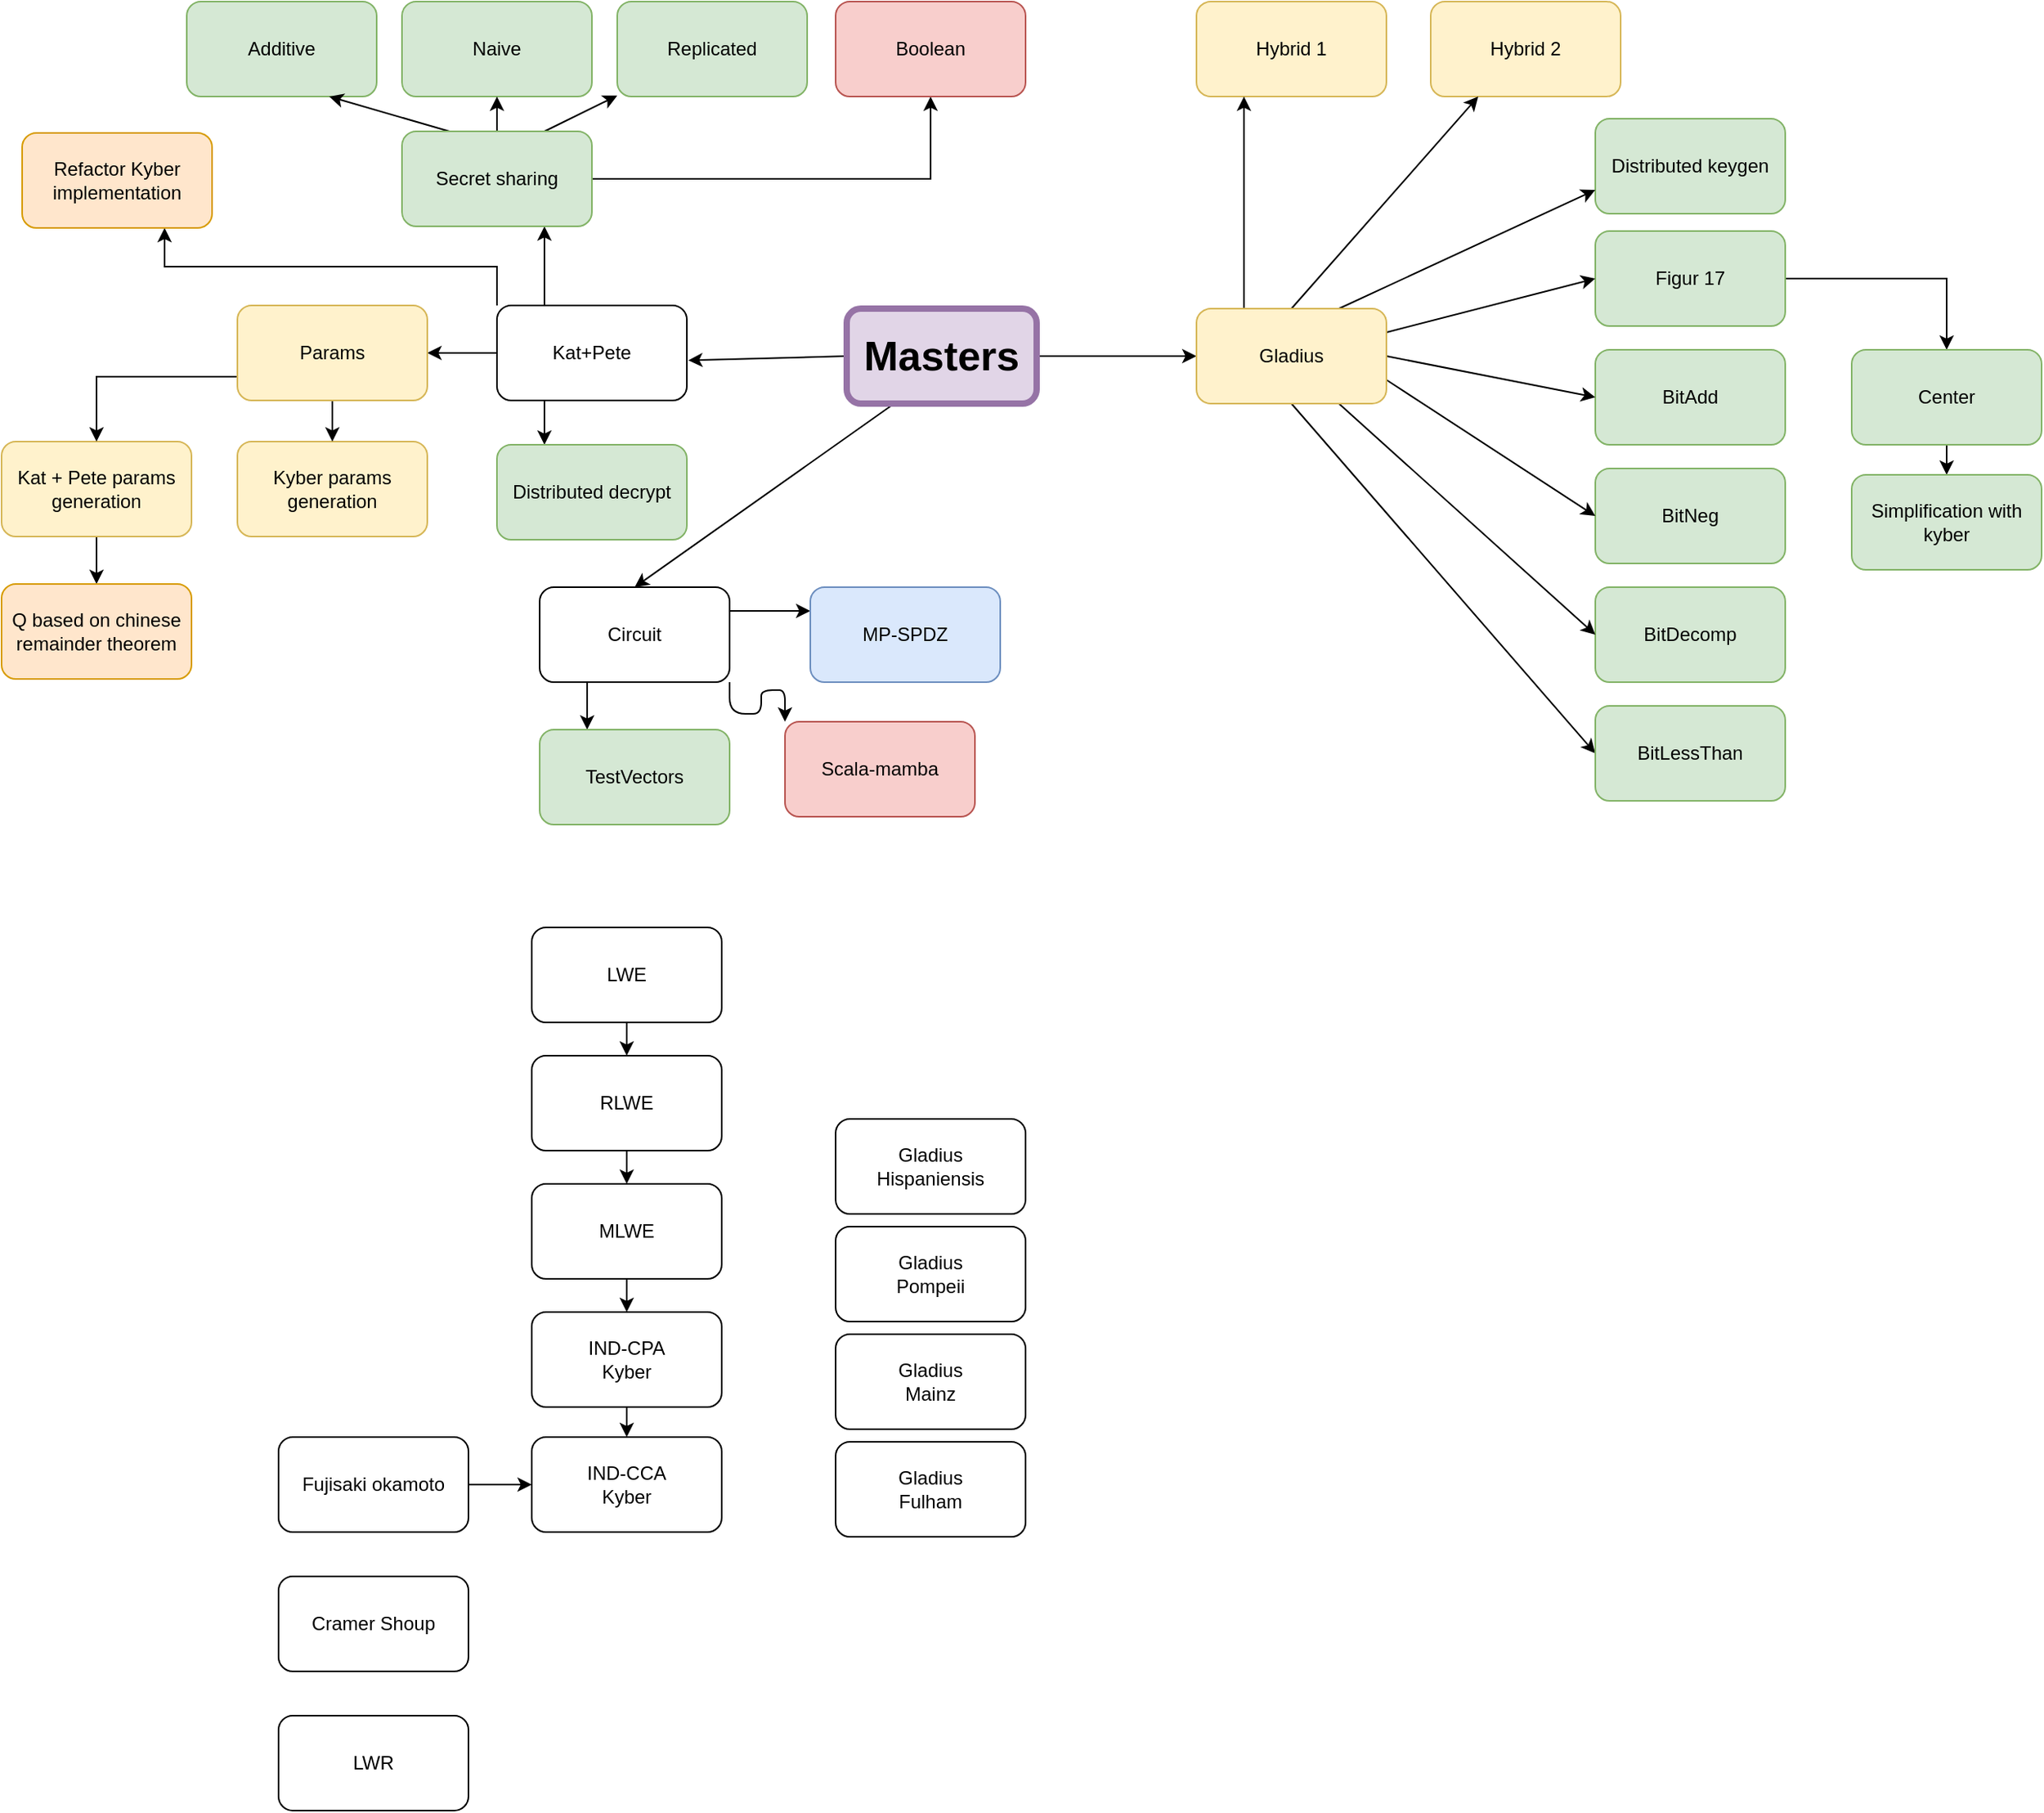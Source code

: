 <mxfile version="21.0.2" type="github">
  <diagram name="Page-1" id="hLuPmDGO4PXkCt97cyZo">
    <mxGraphModel dx="2073" dy="798" grid="0" gridSize="10" guides="1" tooltips="1" connect="1" arrows="1" fold="1" page="1" pageScale="1" pageWidth="827" pageHeight="1169" background="#FFFFFF" math="0" shadow="0">
      <root>
        <mxCell id="0" />
        <mxCell id="1" parent="0" />
        <mxCell id="O7RyFbMv_qGXEK2Rhbus-43" style="rounded=0;orthogonalLoop=1;jettySize=auto;html=1;exitX=0;exitY=0.5;exitDx=0;exitDy=0;entryX=1.007;entryY=0.578;entryDx=0;entryDy=0;entryPerimeter=0;labelBackgroundColor=none;fontColor=default;" parent="1" source="O7RyFbMv_qGXEK2Rhbus-1" target="O7RyFbMv_qGXEK2Rhbus-2" edge="1">
          <mxGeometry relative="1" as="geometry" />
        </mxCell>
        <mxCell id="O7RyFbMv_qGXEK2Rhbus-44" style="edgeStyle=orthogonalEdgeStyle;rounded=0;orthogonalLoop=1;jettySize=auto;html=1;exitX=1;exitY=0.5;exitDx=0;exitDy=0;entryX=0;entryY=0.5;entryDx=0;entryDy=0;labelBackgroundColor=none;fontColor=default;" parent="1" source="O7RyFbMv_qGXEK2Rhbus-1" target="O7RyFbMv_qGXEK2Rhbus-10" edge="1">
          <mxGeometry relative="1" as="geometry" />
        </mxCell>
        <mxCell id="O7RyFbMv_qGXEK2Rhbus-52" style="edgeStyle=none;rounded=0;orthogonalLoop=1;jettySize=auto;html=1;exitX=0.25;exitY=1;exitDx=0;exitDy=0;entryX=0.5;entryY=0;entryDx=0;entryDy=0;strokeColor=default;" parent="1" source="O7RyFbMv_qGXEK2Rhbus-1" target="O7RyFbMv_qGXEK2Rhbus-45" edge="1">
          <mxGeometry relative="1" as="geometry" />
        </mxCell>
        <mxCell id="O7RyFbMv_qGXEK2Rhbus-1" value="Masters" style="rounded=1;whiteSpace=wrap;html=1;strokeWidth=4;labelBackgroundColor=none;fillColor=#e1d5e7;strokeColor=#9673a6;fontSize=26;fontStyle=1" parent="1" vertex="1">
          <mxGeometry x="517" y="268" width="120" height="60" as="geometry" />
        </mxCell>
        <mxCell id="O7RyFbMv_qGXEK2Rhbus-19" style="edgeStyle=orthogonalEdgeStyle;rounded=0;orthogonalLoop=1;jettySize=auto;html=1;exitX=0.25;exitY=0;exitDx=0;exitDy=0;entryX=0.75;entryY=1;entryDx=0;entryDy=0;labelBackgroundColor=none;fontColor=default;" parent="1" source="O7RyFbMv_qGXEK2Rhbus-2" target="O7RyFbMv_qGXEK2Rhbus-18" edge="1">
          <mxGeometry relative="1" as="geometry" />
        </mxCell>
        <mxCell id="O7RyFbMv_qGXEK2Rhbus-25" style="edgeStyle=orthogonalEdgeStyle;rounded=0;orthogonalLoop=1;jettySize=auto;html=1;exitX=0.25;exitY=1;exitDx=0;exitDy=0;entryX=0.25;entryY=0;entryDx=0;entryDy=0;labelBackgroundColor=none;fontColor=default;" parent="1" source="O7RyFbMv_qGXEK2Rhbus-2" target="O7RyFbMv_qGXEK2Rhbus-14" edge="1">
          <mxGeometry relative="1" as="geometry" />
        </mxCell>
        <mxCell id="O7RyFbMv_qGXEK2Rhbus-28" style="edgeStyle=orthogonalEdgeStyle;rounded=0;orthogonalLoop=1;jettySize=auto;html=1;exitX=0;exitY=0.5;exitDx=0;exitDy=0;entryX=1;entryY=0.5;entryDx=0;entryDy=0;labelBackgroundColor=none;fontColor=default;" parent="1" source="O7RyFbMv_qGXEK2Rhbus-2" target="O7RyFbMv_qGXEK2Rhbus-13" edge="1">
          <mxGeometry relative="1" as="geometry" />
        </mxCell>
        <mxCell id="rG0fGKiEzPB-lKTurPGn-4" style="edgeStyle=orthogonalEdgeStyle;rounded=0;orthogonalLoop=1;jettySize=auto;html=1;exitX=0;exitY=0;exitDx=0;exitDy=0;entryX=0.75;entryY=1;entryDx=0;entryDy=0;" parent="1" source="O7RyFbMv_qGXEK2Rhbus-2" target="rG0fGKiEzPB-lKTurPGn-5" edge="1">
          <mxGeometry relative="1" as="geometry">
            <mxPoint x="97" y="226" as="targetPoint" />
          </mxGeometry>
        </mxCell>
        <mxCell id="O7RyFbMv_qGXEK2Rhbus-2" value="&lt;div&gt;Kat+Pete&lt;/div&gt;" style="rounded=1;whiteSpace=wrap;html=1;labelBackgroundColor=none;" parent="1" vertex="1">
          <mxGeometry x="296" y="266" width="120" height="60" as="geometry" />
        </mxCell>
        <mxCell id="O7RyFbMv_qGXEK2Rhbus-3" value="BitDecomp" style="rounded=1;whiteSpace=wrap;html=1;labelBackgroundColor=none;fillColor=#d5e8d4;strokeColor=#82b366;" parent="1" vertex="1">
          <mxGeometry x="990" y="444" width="120" height="60" as="geometry" />
        </mxCell>
        <mxCell id="O7RyFbMv_qGXEK2Rhbus-4" value="BitNeg" style="rounded=1;whiteSpace=wrap;html=1;labelBackgroundColor=none;fillColor=#d5e8d4;strokeColor=#82b366;" parent="1" vertex="1">
          <mxGeometry x="990" y="369" width="120" height="60" as="geometry" />
        </mxCell>
        <mxCell id="O7RyFbMv_qGXEK2Rhbus-5" value="BitAdd" style="rounded=1;whiteSpace=wrap;html=1;labelBackgroundColor=none;fillColor=#d5e8d4;strokeColor=#82b366;" parent="1" vertex="1">
          <mxGeometry x="990" y="294" width="120" height="60" as="geometry" />
        </mxCell>
        <mxCell id="O7RyFbMv_qGXEK2Rhbus-41" style="edgeStyle=orthogonalEdgeStyle;rounded=0;orthogonalLoop=1;jettySize=auto;html=1;exitX=1;exitY=0.5;exitDx=0;exitDy=0;entryX=0.5;entryY=0;entryDx=0;entryDy=0;labelBackgroundColor=none;fontColor=default;fillColor=#d5e8d4;strokeColor=#000000;" parent="1" source="O7RyFbMv_qGXEK2Rhbus-6" target="O7RyFbMv_qGXEK2Rhbus-30" edge="1">
          <mxGeometry relative="1" as="geometry" />
        </mxCell>
        <mxCell id="O7RyFbMv_qGXEK2Rhbus-6" value="Figur 17" style="rounded=1;whiteSpace=wrap;html=1;labelBackgroundColor=none;fillColor=#d5e8d4;strokeColor=#82b366;" parent="1" vertex="1">
          <mxGeometry x="990" y="219" width="120" height="60" as="geometry" />
        </mxCell>
        <mxCell id="O7RyFbMv_qGXEK2Rhbus-7" value="Distributed keygen" style="rounded=1;whiteSpace=wrap;html=1;labelBackgroundColor=none;fillColor=#d5e8d4;strokeColor=#82b366;" parent="1" vertex="1">
          <mxGeometry x="990" y="148" width="120" height="60" as="geometry" />
        </mxCell>
        <mxCell id="O7RyFbMv_qGXEK2Rhbus-8" value="Hybrid 2" style="rounded=1;whiteSpace=wrap;html=1;labelBackgroundColor=none;fillColor=#fff2cc;strokeColor=#d6b656;" parent="1" vertex="1">
          <mxGeometry x="886" y="74" width="120" height="60" as="geometry" />
        </mxCell>
        <mxCell id="O7RyFbMv_qGXEK2Rhbus-9" value="Hybrid 1" style="rounded=1;whiteSpace=wrap;html=1;labelBackgroundColor=none;fillColor=#fff2cc;strokeColor=#d6b656;" parent="1" vertex="1">
          <mxGeometry x="738" y="74" width="120" height="60" as="geometry" />
        </mxCell>
        <mxCell id="O7RyFbMv_qGXEK2Rhbus-32" style="edgeStyle=orthogonalEdgeStyle;rounded=0;orthogonalLoop=1;jettySize=auto;html=1;exitX=0.25;exitY=0;exitDx=0;exitDy=0;entryX=0.25;entryY=1;entryDx=0;entryDy=0;labelBackgroundColor=none;fontColor=default;fillColor=#fff2cc;strokeColor=#000000;" parent="1" source="O7RyFbMv_qGXEK2Rhbus-10" target="O7RyFbMv_qGXEK2Rhbus-9" edge="1">
          <mxGeometry relative="1" as="geometry" />
        </mxCell>
        <mxCell id="O7RyFbMv_qGXEK2Rhbus-33" style="rounded=0;orthogonalLoop=1;jettySize=auto;html=1;exitX=0.5;exitY=0;exitDx=0;exitDy=0;entryX=0.25;entryY=1;entryDx=0;entryDy=0;labelBackgroundColor=none;fontColor=default;fillColor=#fff2cc;strokeColor=#000000;" parent="1" source="O7RyFbMv_qGXEK2Rhbus-10" target="O7RyFbMv_qGXEK2Rhbus-8" edge="1">
          <mxGeometry relative="1" as="geometry" />
        </mxCell>
        <mxCell id="O7RyFbMv_qGXEK2Rhbus-35" style="rounded=0;orthogonalLoop=1;jettySize=auto;html=1;exitX=0.75;exitY=0;exitDx=0;exitDy=0;entryX=0;entryY=0.75;entryDx=0;entryDy=0;labelBackgroundColor=none;fontColor=default;strokeColor=#000000;fillColor=#fff2cc;" parent="1" source="O7RyFbMv_qGXEK2Rhbus-10" target="O7RyFbMv_qGXEK2Rhbus-7" edge="1">
          <mxGeometry relative="1" as="geometry" />
        </mxCell>
        <mxCell id="O7RyFbMv_qGXEK2Rhbus-36" style="rounded=0;orthogonalLoop=1;jettySize=auto;html=1;exitX=1;exitY=0.25;exitDx=0;exitDy=0;entryX=0;entryY=0.5;entryDx=0;entryDy=0;labelBackgroundColor=none;fontColor=default;fillColor=#fff2cc;strokeColor=#000000;" parent="1" source="O7RyFbMv_qGXEK2Rhbus-10" target="O7RyFbMv_qGXEK2Rhbus-6" edge="1">
          <mxGeometry relative="1" as="geometry" />
        </mxCell>
        <mxCell id="O7RyFbMv_qGXEK2Rhbus-37" style="rounded=0;orthogonalLoop=1;jettySize=auto;html=1;exitX=1;exitY=0.5;exitDx=0;exitDy=0;entryX=0;entryY=0.5;entryDx=0;entryDy=0;labelBackgroundColor=none;fontColor=default;fillColor=#fff2cc;strokeColor=#000000;" parent="1" source="O7RyFbMv_qGXEK2Rhbus-10" target="O7RyFbMv_qGXEK2Rhbus-5" edge="1">
          <mxGeometry relative="1" as="geometry" />
        </mxCell>
        <mxCell id="O7RyFbMv_qGXEK2Rhbus-38" style="rounded=0;orthogonalLoop=1;jettySize=auto;html=1;exitX=1;exitY=0.75;exitDx=0;exitDy=0;entryX=0;entryY=0.5;entryDx=0;entryDy=0;labelBackgroundColor=none;fontColor=default;fillColor=#fff2cc;strokeColor=#000000;" parent="1" source="O7RyFbMv_qGXEK2Rhbus-10" target="O7RyFbMv_qGXEK2Rhbus-4" edge="1">
          <mxGeometry relative="1" as="geometry" />
        </mxCell>
        <mxCell id="O7RyFbMv_qGXEK2Rhbus-39" style="rounded=0;orthogonalLoop=1;jettySize=auto;html=1;exitX=0.75;exitY=1;exitDx=0;exitDy=0;entryX=0;entryY=0.5;entryDx=0;entryDy=0;labelBackgroundColor=none;fontColor=default;fillColor=#fff2cc;strokeColor=#000000;" parent="1" source="O7RyFbMv_qGXEK2Rhbus-10" target="O7RyFbMv_qGXEK2Rhbus-3" edge="1">
          <mxGeometry relative="1" as="geometry" />
        </mxCell>
        <mxCell id="O7RyFbMv_qGXEK2Rhbus-40" style="rounded=0;orthogonalLoop=1;jettySize=auto;html=1;exitX=0.5;exitY=1;exitDx=0;exitDy=0;entryX=0;entryY=0.5;entryDx=0;entryDy=0;labelBackgroundColor=none;fontColor=default;fillColor=#fff2cc;strokeColor=#000000;" parent="1" source="O7RyFbMv_qGXEK2Rhbus-10" target="O7RyFbMv_qGXEK2Rhbus-29" edge="1">
          <mxGeometry relative="1" as="geometry" />
        </mxCell>
        <mxCell id="O7RyFbMv_qGXEK2Rhbus-10" value="&lt;div&gt;Gladius&lt;/div&gt;" style="rounded=1;whiteSpace=wrap;html=1;labelBackgroundColor=none;fillColor=#fff2cc;strokeColor=#d6b656;" parent="1" vertex="1">
          <mxGeometry x="738" y="268" width="120" height="60" as="geometry" />
        </mxCell>
        <mxCell id="LVyAhiCASs7lZBnIoiiR-2" value="" style="edgeStyle=orthogonalEdgeStyle;rounded=0;orthogonalLoop=1;jettySize=auto;html=1;" parent="1" source="O7RyFbMv_qGXEK2Rhbus-11" target="LVyAhiCASs7lZBnIoiiR-1" edge="1">
          <mxGeometry relative="1" as="geometry" />
        </mxCell>
        <mxCell id="O7RyFbMv_qGXEK2Rhbus-11" value="Kat + Pete params generation" style="rounded=1;whiteSpace=wrap;html=1;labelBackgroundColor=none;fillColor=#fff2cc;strokeColor=#d6b656;" parent="1" vertex="1">
          <mxGeometry x="-17" y="352" width="120" height="60" as="geometry" />
        </mxCell>
        <mxCell id="O7RyFbMv_qGXEK2Rhbus-12" value="Kyber params generation" style="rounded=1;whiteSpace=wrap;html=1;labelBackgroundColor=none;fillColor=#fff2cc;strokeColor=#d6b656;" parent="1" vertex="1">
          <mxGeometry x="132" y="352" width="120" height="60" as="geometry" />
        </mxCell>
        <mxCell id="O7RyFbMv_qGXEK2Rhbus-26" style="edgeStyle=orthogonalEdgeStyle;rounded=0;orthogonalLoop=1;jettySize=auto;html=1;exitX=0.5;exitY=1;exitDx=0;exitDy=0;entryX=0.5;entryY=0;entryDx=0;entryDy=0;labelBackgroundColor=none;fontColor=default;" parent="1" source="O7RyFbMv_qGXEK2Rhbus-13" target="O7RyFbMv_qGXEK2Rhbus-12" edge="1">
          <mxGeometry relative="1" as="geometry" />
        </mxCell>
        <mxCell id="O7RyFbMv_qGXEK2Rhbus-27" style="edgeStyle=orthogonalEdgeStyle;rounded=0;orthogonalLoop=1;jettySize=auto;html=1;exitX=0;exitY=0.75;exitDx=0;exitDy=0;entryX=0.5;entryY=0;entryDx=0;entryDy=0;labelBackgroundColor=none;fontColor=default;" parent="1" source="O7RyFbMv_qGXEK2Rhbus-13" target="O7RyFbMv_qGXEK2Rhbus-11" edge="1">
          <mxGeometry relative="1" as="geometry" />
        </mxCell>
        <mxCell id="O7RyFbMv_qGXEK2Rhbus-13" value="Params" style="rounded=1;whiteSpace=wrap;html=1;labelBackgroundColor=none;fillColor=#fff2cc;strokeColor=#d6b656;" parent="1" vertex="1">
          <mxGeometry x="132" y="266" width="120" height="60" as="geometry" />
        </mxCell>
        <mxCell id="O7RyFbMv_qGXEK2Rhbus-14" value="Distributed decrypt" style="rounded=1;whiteSpace=wrap;html=1;labelBackgroundColor=none;fillColor=#d5e8d4;strokeColor=#82b366;" parent="1" vertex="1">
          <mxGeometry x="296" y="354" width="120" height="60" as="geometry" />
        </mxCell>
        <mxCell id="O7RyFbMv_qGXEK2Rhbus-15" value="Replicated" style="rounded=1;whiteSpace=wrap;html=1;labelBackgroundColor=none;fillColor=#d5e8d4;strokeColor=#82b366;" parent="1" vertex="1">
          <mxGeometry x="372" y="74" width="120" height="60" as="geometry" />
        </mxCell>
        <mxCell id="O7RyFbMv_qGXEK2Rhbus-16" value="Naive" style="rounded=1;whiteSpace=wrap;html=1;labelBackgroundColor=none;fillColor=#d5e8d4;strokeColor=#82b366;" parent="1" vertex="1">
          <mxGeometry x="236" y="74" width="120" height="60" as="geometry" />
        </mxCell>
        <mxCell id="O7RyFbMv_qGXEK2Rhbus-17" value="Additive" style="rounded=1;whiteSpace=wrap;html=1;labelBackgroundColor=none;fillColor=#d5e8d4;strokeColor=#82b366;" parent="1" vertex="1">
          <mxGeometry x="100" y="74" width="120" height="60" as="geometry" />
        </mxCell>
        <mxCell id="O7RyFbMv_qGXEK2Rhbus-20" style="edgeStyle=orthogonalEdgeStyle;rounded=0;orthogonalLoop=1;jettySize=auto;html=1;exitX=0.5;exitY=0;exitDx=0;exitDy=0;labelBackgroundColor=none;fontColor=default;fillColor=#d5e8d4;strokeColor=#000000;" parent="1" source="O7RyFbMv_qGXEK2Rhbus-18" target="O7RyFbMv_qGXEK2Rhbus-16" edge="1">
          <mxGeometry relative="1" as="geometry" />
        </mxCell>
        <mxCell id="O7RyFbMv_qGXEK2Rhbus-21" style="rounded=0;orthogonalLoop=1;jettySize=auto;html=1;exitX=0.75;exitY=0;exitDx=0;exitDy=0;labelBackgroundColor=none;fontColor=default;fillColor=#d5e8d4;strokeColor=#000000;" parent="1" source="O7RyFbMv_qGXEK2Rhbus-18" target="O7RyFbMv_qGXEK2Rhbus-15" edge="1">
          <mxGeometry relative="1" as="geometry" />
        </mxCell>
        <mxCell id="O7RyFbMv_qGXEK2Rhbus-23" style="rounded=0;orthogonalLoop=1;jettySize=auto;html=1;exitX=0.25;exitY=0;exitDx=0;exitDy=0;entryX=0.75;entryY=1;entryDx=0;entryDy=0;labelBackgroundColor=none;fontColor=default;fillColor=#d5e8d4;strokeColor=#000000;" parent="1" source="O7RyFbMv_qGXEK2Rhbus-18" target="O7RyFbMv_qGXEK2Rhbus-17" edge="1">
          <mxGeometry relative="1" as="geometry" />
        </mxCell>
        <mxCell id="rG0fGKiEzPB-lKTurPGn-8" value="" style="edgeStyle=orthogonalEdgeStyle;rounded=0;orthogonalLoop=1;jettySize=auto;html=1;" parent="1" source="O7RyFbMv_qGXEK2Rhbus-18" target="rG0fGKiEzPB-lKTurPGn-7" edge="1">
          <mxGeometry relative="1" as="geometry" />
        </mxCell>
        <mxCell id="O7RyFbMv_qGXEK2Rhbus-18" value="&lt;div&gt;Secret sharing&lt;/div&gt;" style="rounded=1;whiteSpace=wrap;html=1;labelBackgroundColor=none;fillColor=#d5e8d4;strokeColor=#82b366;" parent="1" vertex="1">
          <mxGeometry x="236" y="156" width="120" height="60" as="geometry" />
        </mxCell>
        <mxCell id="O7RyFbMv_qGXEK2Rhbus-29" value="BitLessThan" style="rounded=1;whiteSpace=wrap;html=1;labelBackgroundColor=none;fillColor=#d5e8d4;strokeColor=#82b366;" parent="1" vertex="1">
          <mxGeometry x="990" y="519" width="120" height="60" as="geometry" />
        </mxCell>
        <mxCell id="O7RyFbMv_qGXEK2Rhbus-42" style="edgeStyle=orthogonalEdgeStyle;rounded=0;orthogonalLoop=1;jettySize=auto;html=1;exitX=0.5;exitY=1;exitDx=0;exitDy=0;entryX=0.5;entryY=0;entryDx=0;entryDy=0;labelBackgroundColor=none;fontColor=default;fillColor=#d5e8d4;strokeColor=#000000;" parent="1" source="O7RyFbMv_qGXEK2Rhbus-30" target="O7RyFbMv_qGXEK2Rhbus-31" edge="1">
          <mxGeometry relative="1" as="geometry" />
        </mxCell>
        <mxCell id="O7RyFbMv_qGXEK2Rhbus-30" value="Center" style="rounded=1;whiteSpace=wrap;html=1;labelBackgroundColor=none;fillColor=#d5e8d4;strokeColor=#82b366;" parent="1" vertex="1">
          <mxGeometry x="1152" y="294" width="120" height="60" as="geometry" />
        </mxCell>
        <mxCell id="O7RyFbMv_qGXEK2Rhbus-31" value="Simplification with kyber" style="rounded=1;whiteSpace=wrap;html=1;labelBackgroundColor=none;fillColor=#d5e8d4;strokeColor=#82b366;" parent="1" vertex="1">
          <mxGeometry x="1152" y="373" width="120" height="60" as="geometry" />
        </mxCell>
        <mxCell id="O7RyFbMv_qGXEK2Rhbus-48" style="edgeStyle=orthogonalEdgeStyle;rounded=0;orthogonalLoop=1;jettySize=auto;html=1;exitX=0.25;exitY=1;exitDx=0;exitDy=0;entryX=0.25;entryY=0;entryDx=0;entryDy=0;labelBackgroundColor=none;fontColor=default;" parent="1" source="O7RyFbMv_qGXEK2Rhbus-45" target="O7RyFbMv_qGXEK2Rhbus-46" edge="1">
          <mxGeometry relative="1" as="geometry" />
        </mxCell>
        <mxCell id="O7RyFbMv_qGXEK2Rhbus-49" style="edgeStyle=orthogonalEdgeStyle;rounded=0;orthogonalLoop=1;jettySize=auto;html=1;exitX=1;exitY=0.25;exitDx=0;exitDy=0;entryX=0;entryY=0.25;entryDx=0;entryDy=0;labelBackgroundColor=none;fontColor=default;" parent="1" source="O7RyFbMv_qGXEK2Rhbus-45" target="O7RyFbMv_qGXEK2Rhbus-47" edge="1">
          <mxGeometry relative="1" as="geometry" />
        </mxCell>
        <mxCell id="O7RyFbMv_qGXEK2Rhbus-51" style="edgeStyle=orthogonalEdgeStyle;orthogonalLoop=1;jettySize=auto;html=1;exitX=1;exitY=1;exitDx=0;exitDy=0;entryX=0;entryY=0;entryDx=0;entryDy=0;rounded=1;labelBackgroundColor=none;fontColor=default;" parent="1" source="O7RyFbMv_qGXEK2Rhbus-45" target="O7RyFbMv_qGXEK2Rhbus-50" edge="1">
          <mxGeometry relative="1" as="geometry" />
        </mxCell>
        <mxCell id="O7RyFbMv_qGXEK2Rhbus-45" value="Circuit" style="rounded=1;whiteSpace=wrap;html=1;strokeWidth=1;labelBackgroundColor=none;" parent="1" vertex="1">
          <mxGeometry x="323" y="444" width="120" height="60" as="geometry" />
        </mxCell>
        <mxCell id="O7RyFbMv_qGXEK2Rhbus-46" value="TestVectors" style="rounded=1;whiteSpace=wrap;html=1;strokeWidth=1;labelBackgroundColor=none;fillColor=#d5e8d4;strokeColor=#82b366;" parent="1" vertex="1">
          <mxGeometry x="323" y="534" width="120" height="60" as="geometry" />
        </mxCell>
        <mxCell id="O7RyFbMv_qGXEK2Rhbus-47" value="MP-SPDZ" style="rounded=1;whiteSpace=wrap;html=1;strokeWidth=1;labelBackgroundColor=none;fillColor=#dae8fc;strokeColor=#6c8ebf;" parent="1" vertex="1">
          <mxGeometry x="494" y="444" width="120" height="60" as="geometry" />
        </mxCell>
        <mxCell id="O7RyFbMv_qGXEK2Rhbus-50" value="Scala-mamba" style="rounded=1;whiteSpace=wrap;html=1;strokeWidth=1;labelBackgroundColor=none;fillColor=#f8cecc;strokeColor=#b85450;" parent="1" vertex="1">
          <mxGeometry x="478" y="529" width="120" height="60" as="geometry" />
        </mxCell>
        <mxCell id="LVyAhiCASs7lZBnIoiiR-1" value="Q based on chinese remainder theorem" style="rounded=1;whiteSpace=wrap;html=1;labelBackgroundColor=none;fillColor=#ffe6cc;strokeColor=#d79b00;" parent="1" vertex="1">
          <mxGeometry x="-17" y="442" width="120" height="60" as="geometry" />
        </mxCell>
        <mxCell id="rG0fGKiEzPB-lKTurPGn-5" value="&lt;div&gt;Refactor Kyber implementation&lt;/div&gt;" style="rounded=1;whiteSpace=wrap;html=1;fillColor=#ffe6cc;strokeColor=#d79b00;" parent="1" vertex="1">
          <mxGeometry x="-4" y="157" width="120" height="60" as="geometry" />
        </mxCell>
        <mxCell id="rG0fGKiEzPB-lKTurPGn-7" value="Boolean" style="rounded=1;whiteSpace=wrap;html=1;fillColor=#f8cecc;strokeColor=#b85450;labelBackgroundColor=none;" parent="1" vertex="1">
          <mxGeometry x="510" y="74" width="120" height="60" as="geometry" />
        </mxCell>
        <mxCell id="a1bzQ424Odckit17MVSc-12" style="edgeStyle=orthogonalEdgeStyle;rounded=0;orthogonalLoop=1;jettySize=auto;html=1;exitX=0.5;exitY=1;exitDx=0;exitDy=0;entryX=0.5;entryY=0;entryDx=0;entryDy=0;" edge="1" parent="1" source="a1bzQ424Odckit17MVSc-1" target="a1bzQ424Odckit17MVSc-2">
          <mxGeometry relative="1" as="geometry" />
        </mxCell>
        <mxCell id="a1bzQ424Odckit17MVSc-1" value="LWE" style="rounded=1;whiteSpace=wrap;html=1;" vertex="1" parent="1">
          <mxGeometry x="318" y="659" width="120" height="60" as="geometry" />
        </mxCell>
        <mxCell id="a1bzQ424Odckit17MVSc-13" style="edgeStyle=orthogonalEdgeStyle;rounded=0;orthogonalLoop=1;jettySize=auto;html=1;exitX=0.5;exitY=1;exitDx=0;exitDy=0;entryX=0.5;entryY=0;entryDx=0;entryDy=0;" edge="1" parent="1" source="a1bzQ424Odckit17MVSc-2" target="a1bzQ424Odckit17MVSc-3">
          <mxGeometry relative="1" as="geometry" />
        </mxCell>
        <mxCell id="a1bzQ424Odckit17MVSc-2" value="RLWE" style="rounded=1;whiteSpace=wrap;html=1;" vertex="1" parent="1">
          <mxGeometry x="318" y="740" width="120" height="60" as="geometry" />
        </mxCell>
        <mxCell id="a1bzQ424Odckit17MVSc-14" style="edgeStyle=orthogonalEdgeStyle;rounded=0;orthogonalLoop=1;jettySize=auto;html=1;exitX=0.5;exitY=1;exitDx=0;exitDy=0;entryX=0.5;entryY=0;entryDx=0;entryDy=0;" edge="1" parent="1" source="a1bzQ424Odckit17MVSc-3" target="a1bzQ424Odckit17MVSc-6">
          <mxGeometry relative="1" as="geometry" />
        </mxCell>
        <mxCell id="a1bzQ424Odckit17MVSc-3" value="&lt;div&gt;MLWE&lt;/div&gt;" style="rounded=1;whiteSpace=wrap;html=1;" vertex="1" parent="1">
          <mxGeometry x="318" y="821" width="120" height="60" as="geometry" />
        </mxCell>
        <mxCell id="a1bzQ424Odckit17MVSc-16" style="edgeStyle=orthogonalEdgeStyle;rounded=0;orthogonalLoop=1;jettySize=auto;html=1;exitX=1;exitY=0.5;exitDx=0;exitDy=0;entryX=0;entryY=0.5;entryDx=0;entryDy=0;" edge="1" parent="1" source="a1bzQ424Odckit17MVSc-4" target="a1bzQ424Odckit17MVSc-15">
          <mxGeometry relative="1" as="geometry" />
        </mxCell>
        <mxCell id="a1bzQ424Odckit17MVSc-4" value="Fujisaki okamoto" style="rounded=1;whiteSpace=wrap;html=1;" vertex="1" parent="1">
          <mxGeometry x="158" y="981" width="120" height="60" as="geometry" />
        </mxCell>
        <mxCell id="a1bzQ424Odckit17MVSc-5" value="Cramer Shoup" style="rounded=1;whiteSpace=wrap;html=1;" vertex="1" parent="1">
          <mxGeometry x="158" y="1069" width="120" height="60" as="geometry" />
        </mxCell>
        <mxCell id="a1bzQ424Odckit17MVSc-17" style="edgeStyle=orthogonalEdgeStyle;rounded=0;orthogonalLoop=1;jettySize=auto;html=1;exitX=0.5;exitY=1;exitDx=0;exitDy=0;entryX=0.5;entryY=0;entryDx=0;entryDy=0;" edge="1" parent="1" source="a1bzQ424Odckit17MVSc-6" target="a1bzQ424Odckit17MVSc-15">
          <mxGeometry relative="1" as="geometry" />
        </mxCell>
        <mxCell id="a1bzQ424Odckit17MVSc-6" value="IND-CPA&lt;br&gt;Kyber" style="rounded=1;whiteSpace=wrap;html=1;" vertex="1" parent="1">
          <mxGeometry x="318" y="902" width="120" height="60" as="geometry" />
        </mxCell>
        <mxCell id="a1bzQ424Odckit17MVSc-7" value="LWR" style="rounded=1;whiteSpace=wrap;html=1;" vertex="1" parent="1">
          <mxGeometry x="158" y="1157" width="120" height="60" as="geometry" />
        </mxCell>
        <mxCell id="a1bzQ424Odckit17MVSc-8" value="Gladius&lt;br&gt;Hispaniensis" style="rounded=1;whiteSpace=wrap;html=1;" vertex="1" parent="1">
          <mxGeometry x="510" y="780" width="120" height="60" as="geometry" />
        </mxCell>
        <mxCell id="a1bzQ424Odckit17MVSc-9" value="Gladius&lt;br&gt;Pompeii" style="rounded=1;whiteSpace=wrap;html=1;" vertex="1" parent="1">
          <mxGeometry x="510" y="848" width="120" height="60" as="geometry" />
        </mxCell>
        <mxCell id="a1bzQ424Odckit17MVSc-10" value="Gladius&lt;br&gt;&lt;div&gt;Mainz&lt;/div&gt;" style="rounded=1;whiteSpace=wrap;html=1;" vertex="1" parent="1">
          <mxGeometry x="510" y="916" width="120" height="60" as="geometry" />
        </mxCell>
        <mxCell id="a1bzQ424Odckit17MVSc-11" value="Gladius&lt;br&gt;Fulham" style="rounded=1;whiteSpace=wrap;html=1;" vertex="1" parent="1">
          <mxGeometry x="510" y="984" width="120" height="60" as="geometry" />
        </mxCell>
        <mxCell id="a1bzQ424Odckit17MVSc-15" value="IND-CCA&lt;br&gt;Kyber" style="rounded=1;whiteSpace=wrap;html=1;" vertex="1" parent="1">
          <mxGeometry x="318" y="981" width="120" height="60" as="geometry" />
        </mxCell>
      </root>
    </mxGraphModel>
  </diagram>
</mxfile>
